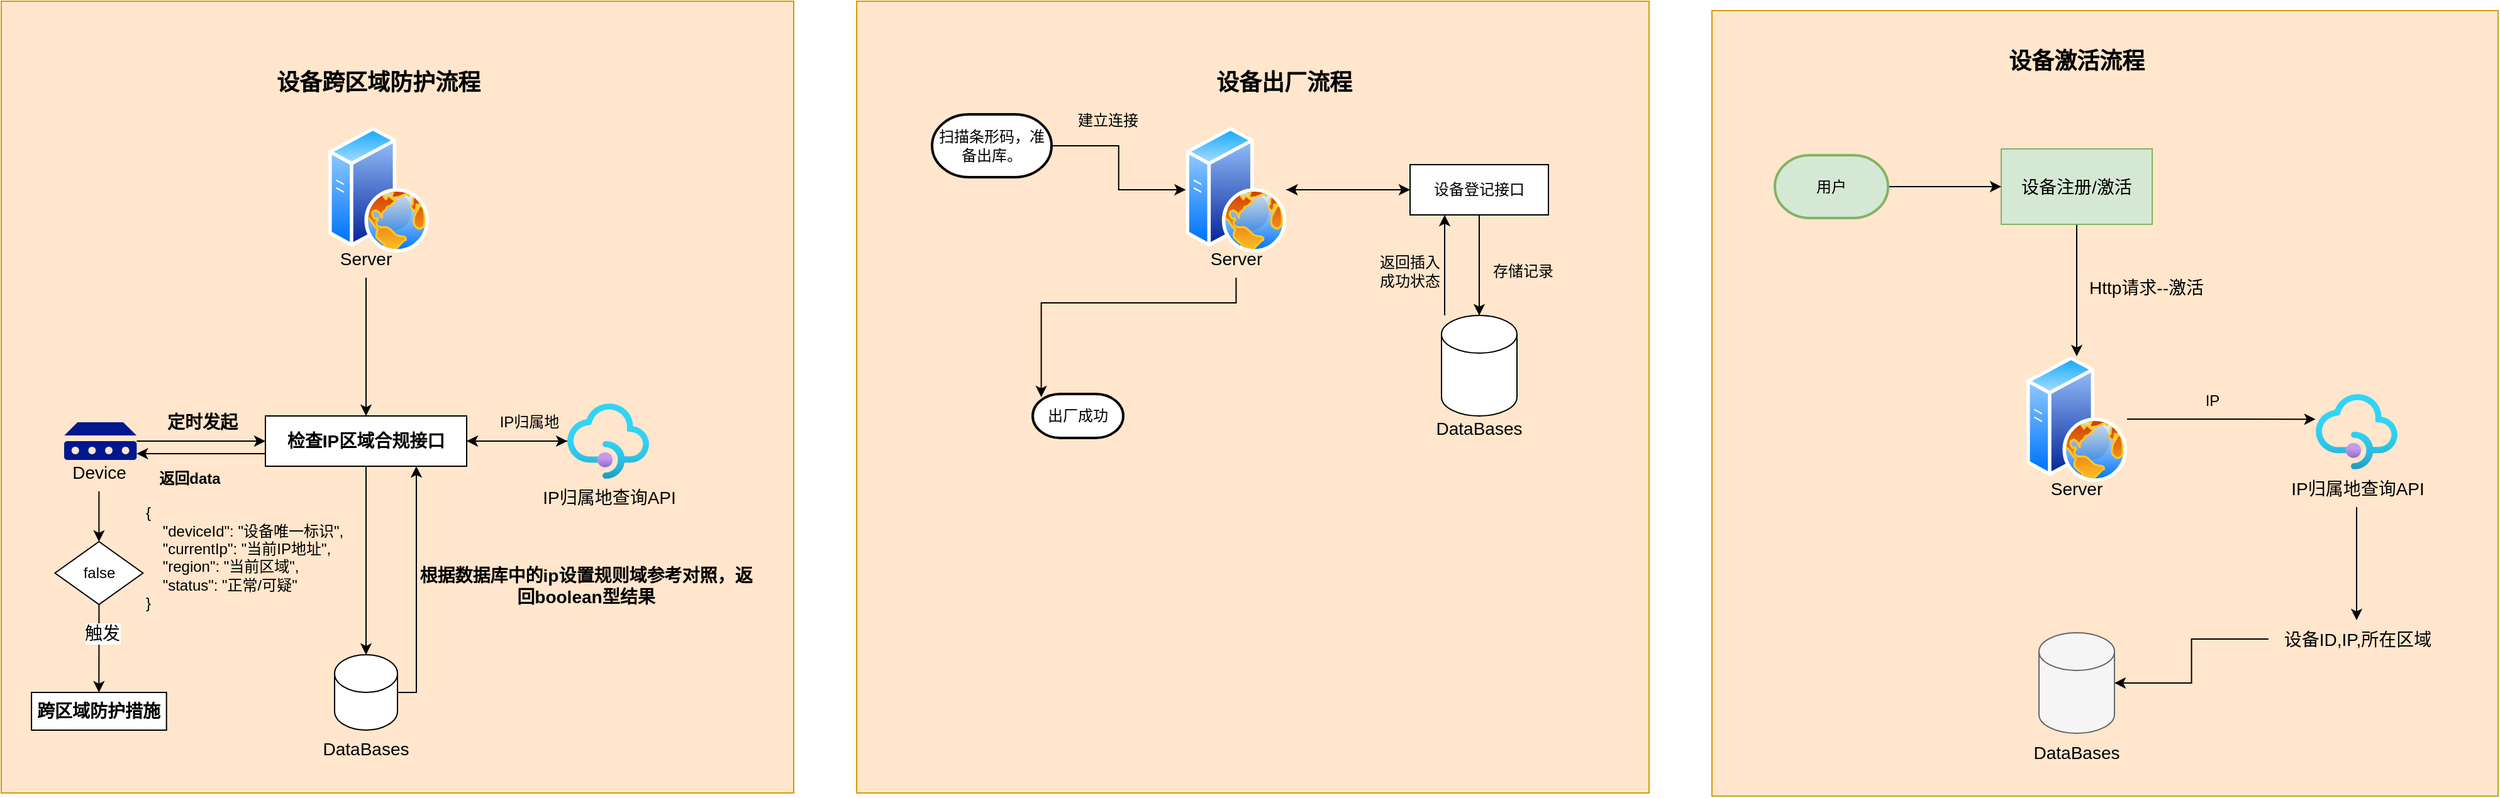 <mxfile version="24.7.17">
  <diagram name="第 1 页" id="OqKrrbX-1eM24BtWMJbo">
    <mxGraphModel dx="1573" dy="2307" grid="1" gridSize="10" guides="1" tooltips="1" connect="1" arrows="1" fold="1" page="1" pageScale="1" pageWidth="900" pageHeight="1600" math="0" shadow="0">
      <root>
        <mxCell id="0" />
        <mxCell id="1" parent="0" />
        <mxCell id="96TmDrTL1l3ChU8e-Y0p-12" value="" style="whiteSpace=wrap;html=1;aspect=fixed;fillColor=#ffe6cc;strokeColor=#d79b00;" parent="1" vertex="1">
          <mxGeometry x="1440" y="-492.5" width="625" height="625" as="geometry" />
        </mxCell>
        <mxCell id="96TmDrTL1l3ChU8e-Y0p-5" style="edgeStyle=orthogonalEdgeStyle;rounded=0;orthogonalLoop=1;jettySize=auto;html=1;" parent="1" source="96TmDrTL1l3ChU8e-Y0p-1" target="96TmDrTL1l3ChU8e-Y0p-4" edge="1">
          <mxGeometry relative="1" as="geometry" />
        </mxCell>
        <mxCell id="96TmDrTL1l3ChU8e-Y0p-1" value="&lt;font style=&quot;font-size: 14px;&quot;&gt;设备注册/激活&lt;/font&gt;" style="rounded=0;whiteSpace=wrap;html=1;fillColor=#d5e8d4;strokeColor=#82b366;" parent="1" vertex="1">
          <mxGeometry x="1670" y="-382.5" width="120" height="60" as="geometry" />
        </mxCell>
        <mxCell id="96TmDrTL1l3ChU8e-Y0p-3" style="edgeStyle=orthogonalEdgeStyle;rounded=0;orthogonalLoop=1;jettySize=auto;html=1;entryX=0;entryY=0.5;entryDx=0;entryDy=0;" parent="1" source="96TmDrTL1l3ChU8e-Y0p-2" target="96TmDrTL1l3ChU8e-Y0p-1" edge="1">
          <mxGeometry relative="1" as="geometry" />
        </mxCell>
        <mxCell id="96TmDrTL1l3ChU8e-Y0p-2" value="用户" style="strokeWidth=2;html=1;shape=mxgraph.flowchart.terminator;whiteSpace=wrap;fillColor=#d5e8d4;strokeColor=#82b366;" parent="1" vertex="1">
          <mxGeometry x="1490" y="-377.5" width="90" height="50" as="geometry" />
        </mxCell>
        <mxCell id="96TmDrTL1l3ChU8e-Y0p-4" value="" style="image;aspect=fixed;perimeter=ellipsePerimeter;html=1;align=center;shadow=0;dashed=0;spacingTop=3;image=img/lib/active_directory/web_server.svg;" parent="1" vertex="1">
          <mxGeometry x="1690" y="-217.5" width="80" height="100" as="geometry" />
        </mxCell>
        <mxCell id="96TmDrTL1l3ChU8e-Y0p-6" value="&lt;font style=&quot;font-size: 14px;&quot;&gt;Server&lt;/font&gt;" style="text;html=1;align=center;verticalAlign=middle;whiteSpace=wrap;rounded=0;" parent="1" vertex="1">
          <mxGeometry x="1700" y="-127.5" width="60" height="30" as="geometry" />
        </mxCell>
        <mxCell id="96TmDrTL1l3ChU8e-Y0p-7" value="&lt;font style=&quot;font-size: 14px;&quot;&gt;Http请求--激活&lt;/font&gt;" style="text;html=1;align=center;verticalAlign=middle;resizable=0;points=[];autosize=1;strokeColor=none;fillColor=none;" parent="1" vertex="1">
          <mxGeometry x="1730" y="-287.5" width="110" height="30" as="geometry" />
        </mxCell>
        <mxCell id="96TmDrTL1l3ChU8e-Y0p-8" value="" style="shape=cylinder3;whiteSpace=wrap;html=1;boundedLbl=1;backgroundOutline=1;size=15;fillColor=#f5f5f5;fontColor=#333333;strokeColor=#666666;" parent="1" vertex="1">
          <mxGeometry x="1700" y="2.5" width="60" height="80" as="geometry" />
        </mxCell>
        <mxCell id="96TmDrTL1l3ChU8e-Y0p-9" value="&lt;font style=&quot;font-size: 14px;&quot;&gt;DataBases&lt;/font&gt;" style="text;html=1;align=center;verticalAlign=middle;whiteSpace=wrap;rounded=0;" parent="1" vertex="1">
          <mxGeometry x="1700" y="82.5" width="60" height="30" as="geometry" />
        </mxCell>
        <mxCell id="96TmDrTL1l3ChU8e-Y0p-11" value="&lt;font style=&quot;font-size: 14px;&quot;&gt;设备ID,IP,所在区域&lt;/font&gt;" style="text;html=1;align=center;verticalAlign=middle;resizable=0;points=[];autosize=1;strokeColor=none;fillColor=none;" parent="1" vertex="1">
          <mxGeometry x="1882.5" y="-7.5" width="140" height="30" as="geometry" />
        </mxCell>
        <mxCell id="96TmDrTL1l3ChU8e-Y0p-13" value="" style="image;aspect=fixed;html=1;points=[];align=center;fontSize=12;image=img/lib/azure2/app_services/API_Management_Services.svg;" parent="1" vertex="1">
          <mxGeometry x="1920" y="-187.5" width="65" height="60" as="geometry" />
        </mxCell>
        <mxCell id="96TmDrTL1l3ChU8e-Y0p-16" style="edgeStyle=orthogonalEdgeStyle;rounded=0;orthogonalLoop=1;jettySize=auto;html=1;" parent="1" source="96TmDrTL1l3ChU8e-Y0p-14" target="96TmDrTL1l3ChU8e-Y0p-11" edge="1">
          <mxGeometry relative="1" as="geometry" />
        </mxCell>
        <mxCell id="96TmDrTL1l3ChU8e-Y0p-14" value="&lt;font style=&quot;font-size: 14px;&quot;&gt;IP归属地查询API&lt;/font&gt;" style="text;html=1;align=center;verticalAlign=middle;resizable=0;points=[];autosize=1;strokeColor=none;fillColor=none;" parent="1" vertex="1">
          <mxGeometry x="1887.5" y="-127.5" width="130" height="30" as="geometry" />
        </mxCell>
        <mxCell id="96TmDrTL1l3ChU8e-Y0p-15" style="edgeStyle=orthogonalEdgeStyle;rounded=0;orthogonalLoop=1;jettySize=auto;html=1;entryX=-0.002;entryY=0.335;entryDx=0;entryDy=0;entryPerimeter=0;" parent="1" source="96TmDrTL1l3ChU8e-Y0p-4" target="96TmDrTL1l3ChU8e-Y0p-13" edge="1">
          <mxGeometry relative="1" as="geometry" />
        </mxCell>
        <mxCell id="96TmDrTL1l3ChU8e-Y0p-19" style="edgeStyle=orthogonalEdgeStyle;rounded=0;orthogonalLoop=1;jettySize=auto;html=1;entryX=1;entryY=0.5;entryDx=0;entryDy=0;entryPerimeter=0;" parent="1" source="96TmDrTL1l3ChU8e-Y0p-11" target="96TmDrTL1l3ChU8e-Y0p-8" edge="1">
          <mxGeometry relative="1" as="geometry" />
        </mxCell>
        <mxCell id="96TmDrTL1l3ChU8e-Y0p-20" value="IP" style="text;html=1;align=center;verticalAlign=middle;whiteSpace=wrap;rounded=0;" parent="1" vertex="1">
          <mxGeometry x="1807.5" y="-197.5" width="60" height="30" as="geometry" />
        </mxCell>
        <mxCell id="96TmDrTL1l3ChU8e-Y0p-22" value="&lt;font face=&quot;Georgia&quot; style=&quot;font-size: 18px;&quot;&gt;&lt;b&gt;设备激活流程&lt;/b&gt;&lt;/font&gt;" style="text;html=1;align=center;verticalAlign=middle;whiteSpace=wrap;rounded=0;" parent="1" vertex="1">
          <mxGeometry x="1630" y="-467.5" width="200" height="30" as="geometry" />
        </mxCell>
        <mxCell id="96TmDrTL1l3ChU8e-Y0p-23" value="" style="whiteSpace=wrap;html=1;aspect=fixed;fillColor=#ffe6cc;strokeColor=#d79b00;" parent="1" vertex="1">
          <mxGeometry x="80" y="-500" width="630" height="630" as="geometry" />
        </mxCell>
        <mxCell id="96TmDrTL1l3ChU8e-Y0p-24" value="&lt;font face=&quot;Georgia&quot;&gt;&lt;span style=&quot;font-size: 18px;&quot;&gt;&lt;b&gt;设备跨区域防护流程&lt;/b&gt;&lt;/span&gt;&lt;/font&gt;" style="text;html=1;align=center;verticalAlign=middle;whiteSpace=wrap;rounded=0;" parent="1" vertex="1">
          <mxGeometry x="280" y="-450" width="200" height="30" as="geometry" />
        </mxCell>
        <mxCell id="96TmDrTL1l3ChU8e-Y0p-25" value="" style="image;aspect=fixed;perimeter=ellipsePerimeter;html=1;align=center;shadow=0;dashed=0;spacingTop=3;image=img/lib/active_directory/web_server.svg;" parent="1" vertex="1">
          <mxGeometry x="340" y="-400" width="80" height="100" as="geometry" />
        </mxCell>
        <mxCell id="96TmDrTL1l3ChU8e-Y0p-33" style="edgeStyle=orthogonalEdgeStyle;rounded=0;orthogonalLoop=1;jettySize=auto;html=1;" parent="1" source="96TmDrTL1l3ChU8e-Y0p-26" target="96TmDrTL1l3ChU8e-Y0p-32" edge="1">
          <mxGeometry relative="1" as="geometry" />
        </mxCell>
        <mxCell id="96TmDrTL1l3ChU8e-Y0p-26" value="&lt;font style=&quot;font-size: 14px;&quot;&gt;Server&lt;/font&gt;" style="text;html=1;align=center;verticalAlign=middle;whiteSpace=wrap;rounded=0;" parent="1" vertex="1">
          <mxGeometry x="340" y="-310" width="60" height="30" as="geometry" />
        </mxCell>
        <mxCell id="NCARSGtViYjDYFeuHxHZ-4" style="edgeStyle=orthogonalEdgeStyle;rounded=0;orthogonalLoop=1;jettySize=auto;html=1;" edge="1" parent="1" source="96TmDrTL1l3ChU8e-Y0p-32" target="96TmDrTL1l3ChU8e-Y0p-36">
          <mxGeometry relative="1" as="geometry" />
        </mxCell>
        <mxCell id="NCARSGtViYjDYFeuHxHZ-22" style="edgeStyle=orthogonalEdgeStyle;rounded=0;orthogonalLoop=1;jettySize=auto;html=1;" edge="1" parent="1" source="96TmDrTL1l3ChU8e-Y0p-32" target="NCARSGtViYjDYFeuHxHZ-20">
          <mxGeometry relative="1" as="geometry" />
        </mxCell>
        <mxCell id="96TmDrTL1l3ChU8e-Y0p-32" value="&lt;font style=&quot;font-size: 14px;&quot;&gt;&lt;b&gt;检查IP区域合规接口&lt;/b&gt;&lt;/font&gt;" style="rounded=0;whiteSpace=wrap;html=1;" parent="1" vertex="1">
          <mxGeometry x="290" y="-170" width="160" height="40" as="geometry" />
        </mxCell>
        <mxCell id="NCARSGtViYjDYFeuHxHZ-1" style="edgeStyle=orthogonalEdgeStyle;rounded=0;orthogonalLoop=1;jettySize=auto;html=1;entryX=0;entryY=0.5;entryDx=0;entryDy=0;" edge="1" parent="1" source="96TmDrTL1l3ChU8e-Y0p-35" target="96TmDrTL1l3ChU8e-Y0p-32">
          <mxGeometry relative="1" as="geometry" />
        </mxCell>
        <mxCell id="96TmDrTL1l3ChU8e-Y0p-35" value="" style="sketch=0;aspect=fixed;pointerEvents=1;shadow=0;dashed=0;html=1;strokeColor=none;labelPosition=center;verticalLabelPosition=bottom;verticalAlign=top;align=center;fillColor=#00188D;shape=mxgraph.mscae.enterprise.device" parent="1" vertex="1">
          <mxGeometry x="130.0" y="-165" width="57.69" height="30" as="geometry" />
        </mxCell>
        <mxCell id="NCARSGtViYjDYFeuHxHZ-8" style="edgeStyle=orthogonalEdgeStyle;rounded=0;orthogonalLoop=1;jettySize=auto;html=1;entryX=0.75;entryY=1;entryDx=0;entryDy=0;" edge="1" parent="1" source="96TmDrTL1l3ChU8e-Y0p-36" target="96TmDrTL1l3ChU8e-Y0p-32">
          <mxGeometry relative="1" as="geometry">
            <Array as="points">
              <mxPoint x="410" y="50" />
            </Array>
          </mxGeometry>
        </mxCell>
        <mxCell id="96TmDrTL1l3ChU8e-Y0p-36" value="" style="shape=cylinder3;whiteSpace=wrap;html=1;boundedLbl=1;backgroundOutline=1;size=15;" parent="1" vertex="1">
          <mxGeometry x="345" y="20" width="50" height="60" as="geometry" />
        </mxCell>
        <mxCell id="NCARSGtViYjDYFeuHxHZ-14" style="edgeStyle=orthogonalEdgeStyle;rounded=0;orthogonalLoop=1;jettySize=auto;html=1;" edge="1" parent="1" source="96TmDrTL1l3ChU8e-Y0p-37" target="NCARSGtViYjDYFeuHxHZ-13">
          <mxGeometry relative="1" as="geometry" />
        </mxCell>
        <mxCell id="96TmDrTL1l3ChU8e-Y0p-37" value="&lt;font style=&quot;font-size: 14px;&quot;&gt;Device&lt;/font&gt;" style="text;html=1;align=center;verticalAlign=middle;whiteSpace=wrap;rounded=0;" parent="1" vertex="1">
          <mxGeometry x="127.69" y="-140" width="60" height="30" as="geometry" />
        </mxCell>
        <mxCell id="96TmDrTL1l3ChU8e-Y0p-39" value="&lt;font style=&quot;font-size: 14px;&quot;&gt;DataBases&lt;/font&gt;" style="text;html=1;align=center;verticalAlign=middle;whiteSpace=wrap;rounded=0;" parent="1" vertex="1">
          <mxGeometry x="340" y="80" width="60" height="30" as="geometry" />
        </mxCell>
        <mxCell id="NCARSGtViYjDYFeuHxHZ-2" value="&lt;font style=&quot;font-size: 14px;&quot;&gt;&lt;b&gt;定时发起&lt;/b&gt;&lt;/font&gt;" style="text;html=1;align=center;verticalAlign=middle;whiteSpace=wrap;rounded=0;" vertex="1" parent="1">
          <mxGeometry x="210" y="-180" width="60" height="30" as="geometry" />
        </mxCell>
        <mxCell id="NCARSGtViYjDYFeuHxHZ-9" value="&lt;font style=&quot;font-size: 14px;&quot;&gt;&lt;b&gt;根据数据库中的ip设置规则域参考对照，返回boolean型结果&lt;/b&gt;&lt;/font&gt;" style="text;html=1;align=center;verticalAlign=middle;whiteSpace=wrap;rounded=0;" vertex="1" parent="1">
          <mxGeometry x="410" y="-50" width="270" height="30" as="geometry" />
        </mxCell>
        <mxCell id="NCARSGtViYjDYFeuHxHZ-11" value="" style="endArrow=classic;html=1;rounded=0;exitX=0;exitY=0.75;exitDx=0;exitDy=0;entryX=1;entryY=0;entryDx=0;entryDy=0;" edge="1" parent="1" source="96TmDrTL1l3ChU8e-Y0p-32" target="96TmDrTL1l3ChU8e-Y0p-37">
          <mxGeometry width="50" height="50" relative="1" as="geometry">
            <mxPoint x="342.31" y="-130" as="sourcePoint" />
            <mxPoint x="130.0" y="-110" as="targetPoint" />
          </mxGeometry>
        </mxCell>
        <mxCell id="NCARSGtViYjDYFeuHxHZ-12" value="&lt;b&gt;返回data&lt;/b&gt;" style="text;html=1;align=center;verticalAlign=middle;whiteSpace=wrap;rounded=0;" vertex="1" parent="1">
          <mxGeometry x="200" y="-135" width="60" height="30" as="geometry" />
        </mxCell>
        <mxCell id="NCARSGtViYjDYFeuHxHZ-16" style="edgeStyle=orthogonalEdgeStyle;rounded=0;orthogonalLoop=1;jettySize=auto;html=1;" edge="1" parent="1" source="NCARSGtViYjDYFeuHxHZ-13" target="NCARSGtViYjDYFeuHxHZ-15">
          <mxGeometry relative="1" as="geometry" />
        </mxCell>
        <mxCell id="NCARSGtViYjDYFeuHxHZ-19" value="&lt;font style=&quot;font-size: 14px;&quot;&gt;触发&lt;/font&gt;" style="edgeLabel;html=1;align=center;verticalAlign=middle;resizable=0;points=[];" vertex="1" connectable="0" parent="NCARSGtViYjDYFeuHxHZ-16">
          <mxGeometry x="-0.346" y="2" relative="1" as="geometry">
            <mxPoint as="offset" />
          </mxGeometry>
        </mxCell>
        <mxCell id="NCARSGtViYjDYFeuHxHZ-13" value="false" style="rhombus;whiteSpace=wrap;html=1;" vertex="1" parent="1">
          <mxGeometry x="122.69" y="-70" width="70" height="50" as="geometry" />
        </mxCell>
        <mxCell id="NCARSGtViYjDYFeuHxHZ-15" value="&lt;font style=&quot;font-size: 14px;&quot;&gt;&lt;b&gt;跨区域防护措施&lt;/b&gt;&lt;/font&gt;" style="rounded=0;whiteSpace=wrap;html=1;" vertex="1" parent="1">
          <mxGeometry x="104.04" y="50" width="107.31" height="30" as="geometry" />
        </mxCell>
        <mxCell id="NCARSGtViYjDYFeuHxHZ-23" style="edgeStyle=orthogonalEdgeStyle;rounded=0;orthogonalLoop=1;jettySize=auto;html=1;" edge="1" parent="1" source="NCARSGtViYjDYFeuHxHZ-20" target="96TmDrTL1l3ChU8e-Y0p-32">
          <mxGeometry relative="1" as="geometry" />
        </mxCell>
        <mxCell id="NCARSGtViYjDYFeuHxHZ-20" value="" style="image;aspect=fixed;html=1;points=[];align=center;fontSize=12;image=img/lib/azure2/app_services/API_Management_Services.svg;" vertex="1" parent="1">
          <mxGeometry x="530" y="-180" width="65" height="60" as="geometry" />
        </mxCell>
        <mxCell id="NCARSGtViYjDYFeuHxHZ-21" value="&lt;font style=&quot;font-size: 14px;&quot;&gt;IP归属地查询API&lt;/font&gt;" style="text;html=1;align=center;verticalAlign=middle;resizable=0;points=[];autosize=1;strokeColor=none;fillColor=none;" vertex="1" parent="1">
          <mxGeometry x="497.5" y="-120" width="130" height="30" as="geometry" />
        </mxCell>
        <mxCell id="NCARSGtViYjDYFeuHxHZ-24" value="IP归属地" style="text;html=1;align=center;verticalAlign=middle;whiteSpace=wrap;rounded=0;" vertex="1" parent="1">
          <mxGeometry x="470" y="-180" width="60" height="30" as="geometry" />
        </mxCell>
        <mxCell id="NCARSGtViYjDYFeuHxHZ-25" value="&lt;div&gt;&lt;br/&gt;&lt;/div&gt;" style="whiteSpace=wrap;html=1;aspect=fixed;fillColor=#ffe6cc;strokeColor=#d79b00;" vertex="1" parent="1">
          <mxGeometry x="760" y="-500" width="630" height="630" as="geometry" />
        </mxCell>
        <mxCell id="NCARSGtViYjDYFeuHxHZ-26" value="&lt;font face=&quot;Georgia&quot;&gt;&lt;span style=&quot;font-size: 18px;&quot;&gt;&lt;b&gt;设备出厂流程&lt;/b&gt;&lt;/span&gt;&lt;/font&gt;" style="text;html=1;align=center;verticalAlign=middle;whiteSpace=wrap;rounded=0;" vertex="1" parent="1">
          <mxGeometry x="1000" y="-450" width="200" height="30" as="geometry" />
        </mxCell>
        <mxCell id="NCARSGtViYjDYFeuHxHZ-31" value="&lt;div style=&quot;&quot;&gt;&lt;span style=&quot;font-size: 12px;&quot;&gt;{&lt;/span&gt;&lt;/div&gt;&lt;div&gt;&lt;span style=&quot;font-size: 12px;&quot;&gt;&amp;nbsp; &amp;nbsp; &quot;deviceId&quot;: &quot;设备唯一标识&quot;,&lt;/span&gt;&lt;/div&gt;&lt;div&gt;&lt;span style=&quot;font-size: 12px;&quot;&gt;&amp;nbsp; &amp;nbsp; &quot;currentIp&quot;: &quot;当前IP地址&quot;,&lt;/span&gt;&lt;/div&gt;&lt;div&gt;&lt;span style=&quot;font-size: 12px;&quot;&gt;&amp;nbsp; &amp;nbsp; &quot;region&quot;: &quot;当前区域&quot;,&lt;/span&gt;&lt;/div&gt;&lt;div&gt;&lt;span style=&quot;font-size: 12px;&quot;&gt;&amp;nbsp; &amp;nbsp; &quot;status&quot;: &quot;正常/可疑&quot;&lt;/span&gt;&lt;/div&gt;&lt;div&gt;&lt;span style=&quot;font-size: 12px;&quot;&gt;}&lt;/span&gt;&lt;/div&gt;&lt;div&gt;&lt;br&gt;&lt;/div&gt;" style="text;html=1;align=left;verticalAlign=middle;whiteSpace=wrap;rounded=0;" vertex="1" parent="1">
          <mxGeometry x="192.69" y="-105" width="179" height="110" as="geometry" />
        </mxCell>
        <mxCell id="NCARSGtViYjDYFeuHxHZ-35" style="edgeStyle=orthogonalEdgeStyle;rounded=0;orthogonalLoop=1;jettySize=auto;html=1;" edge="1" parent="1" source="NCARSGtViYjDYFeuHxHZ-32" target="NCARSGtViYjDYFeuHxHZ-33">
          <mxGeometry relative="1" as="geometry" />
        </mxCell>
        <mxCell id="NCARSGtViYjDYFeuHxHZ-32" value="扫描条形码，准备出库。" style="strokeWidth=2;html=1;shape=mxgraph.flowchart.terminator;whiteSpace=wrap;" vertex="1" parent="1">
          <mxGeometry x="820" y="-410" width="95" height="50" as="geometry" />
        </mxCell>
        <mxCell id="NCARSGtViYjDYFeuHxHZ-38" style="edgeStyle=orthogonalEdgeStyle;rounded=0;orthogonalLoop=1;jettySize=auto;html=1;entryX=0;entryY=0.5;entryDx=0;entryDy=0;" edge="1" parent="1" source="NCARSGtViYjDYFeuHxHZ-33" target="NCARSGtViYjDYFeuHxHZ-37">
          <mxGeometry relative="1" as="geometry" />
        </mxCell>
        <mxCell id="NCARSGtViYjDYFeuHxHZ-33" value="" style="image;aspect=fixed;perimeter=ellipsePerimeter;html=1;align=center;shadow=0;dashed=0;spacingTop=3;image=img/lib/active_directory/web_server.svg;" vertex="1" parent="1">
          <mxGeometry x="1021.69" y="-400" width="80" height="100" as="geometry" />
        </mxCell>
        <mxCell id="NCARSGtViYjDYFeuHxHZ-34" value="&lt;font style=&quot;font-size: 14px;&quot;&gt;Server&lt;/font&gt;" style="text;html=1;align=center;verticalAlign=middle;whiteSpace=wrap;rounded=0;" vertex="1" parent="1">
          <mxGeometry x="1031.69" y="-310" width="60" height="30" as="geometry" />
        </mxCell>
        <mxCell id="NCARSGtViYjDYFeuHxHZ-36" value="建立连接" style="text;html=1;align=center;verticalAlign=middle;whiteSpace=wrap;rounded=0;" vertex="1" parent="1">
          <mxGeometry x="930" y="-420" width="60" height="30" as="geometry" />
        </mxCell>
        <mxCell id="NCARSGtViYjDYFeuHxHZ-40" style="edgeStyle=orthogonalEdgeStyle;rounded=0;orthogonalLoop=1;jettySize=auto;html=1;" edge="1" parent="1" source="NCARSGtViYjDYFeuHxHZ-37" target="NCARSGtViYjDYFeuHxHZ-39">
          <mxGeometry relative="1" as="geometry" />
        </mxCell>
        <mxCell id="NCARSGtViYjDYFeuHxHZ-45" style="edgeStyle=orthogonalEdgeStyle;rounded=0;orthogonalLoop=1;jettySize=auto;html=1;" edge="1" parent="1" source="NCARSGtViYjDYFeuHxHZ-37" target="NCARSGtViYjDYFeuHxHZ-33">
          <mxGeometry relative="1" as="geometry" />
        </mxCell>
        <mxCell id="NCARSGtViYjDYFeuHxHZ-37" value="设备登记接口" style="rounded=0;whiteSpace=wrap;html=1;" vertex="1" parent="1">
          <mxGeometry x="1200" y="-370" width="110" height="40" as="geometry" />
        </mxCell>
        <mxCell id="NCARSGtViYjDYFeuHxHZ-43" style="edgeStyle=orthogonalEdgeStyle;rounded=0;orthogonalLoop=1;jettySize=auto;html=1;entryX=0.25;entryY=1;entryDx=0;entryDy=0;" edge="1" parent="1" source="NCARSGtViYjDYFeuHxHZ-39" target="NCARSGtViYjDYFeuHxHZ-37">
          <mxGeometry relative="1" as="geometry">
            <Array as="points">
              <mxPoint x="1228" y="-290" />
            </Array>
          </mxGeometry>
        </mxCell>
        <mxCell id="NCARSGtViYjDYFeuHxHZ-39" value="" style="shape=cylinder3;whiteSpace=wrap;html=1;boundedLbl=1;backgroundOutline=1;size=15;" vertex="1" parent="1">
          <mxGeometry x="1225" y="-250" width="60" height="80" as="geometry" />
        </mxCell>
        <mxCell id="NCARSGtViYjDYFeuHxHZ-41" value="&lt;font style=&quot;font-size: 14px;&quot;&gt;DataBases&lt;/font&gt;" style="text;html=1;align=center;verticalAlign=middle;whiteSpace=wrap;rounded=0;" vertex="1" parent="1">
          <mxGeometry x="1225" y="-175" width="60" height="30" as="geometry" />
        </mxCell>
        <mxCell id="NCARSGtViYjDYFeuHxHZ-42" value="存储记录" style="text;html=1;align=center;verticalAlign=middle;whiteSpace=wrap;rounded=0;" vertex="1" parent="1">
          <mxGeometry x="1260" y="-300" width="60" height="30" as="geometry" />
        </mxCell>
        <mxCell id="NCARSGtViYjDYFeuHxHZ-44" value="返回插入成功状态" style="text;html=1;align=center;verticalAlign=middle;whiteSpace=wrap;rounded=0;" vertex="1" parent="1">
          <mxGeometry x="1170" y="-300" width="60" height="30" as="geometry" />
        </mxCell>
        <mxCell id="NCARSGtViYjDYFeuHxHZ-46" style="edgeStyle=orthogonalEdgeStyle;rounded=0;orthogonalLoop=1;jettySize=auto;html=1;entryX=0.233;entryY=0.5;entryDx=0;entryDy=0;entryPerimeter=0;" edge="1" parent="1" source="NCARSGtViYjDYFeuHxHZ-34" target="NCARSGtViYjDYFeuHxHZ-25">
          <mxGeometry relative="1" as="geometry" />
        </mxCell>
        <mxCell id="NCARSGtViYjDYFeuHxHZ-47" value="出厂成功" style="strokeWidth=2;html=1;shape=mxgraph.flowchart.terminator;whiteSpace=wrap;" vertex="1" parent="1">
          <mxGeometry x="900" y="-187.5" width="72" height="35" as="geometry" />
        </mxCell>
      </root>
    </mxGraphModel>
  </diagram>
</mxfile>
